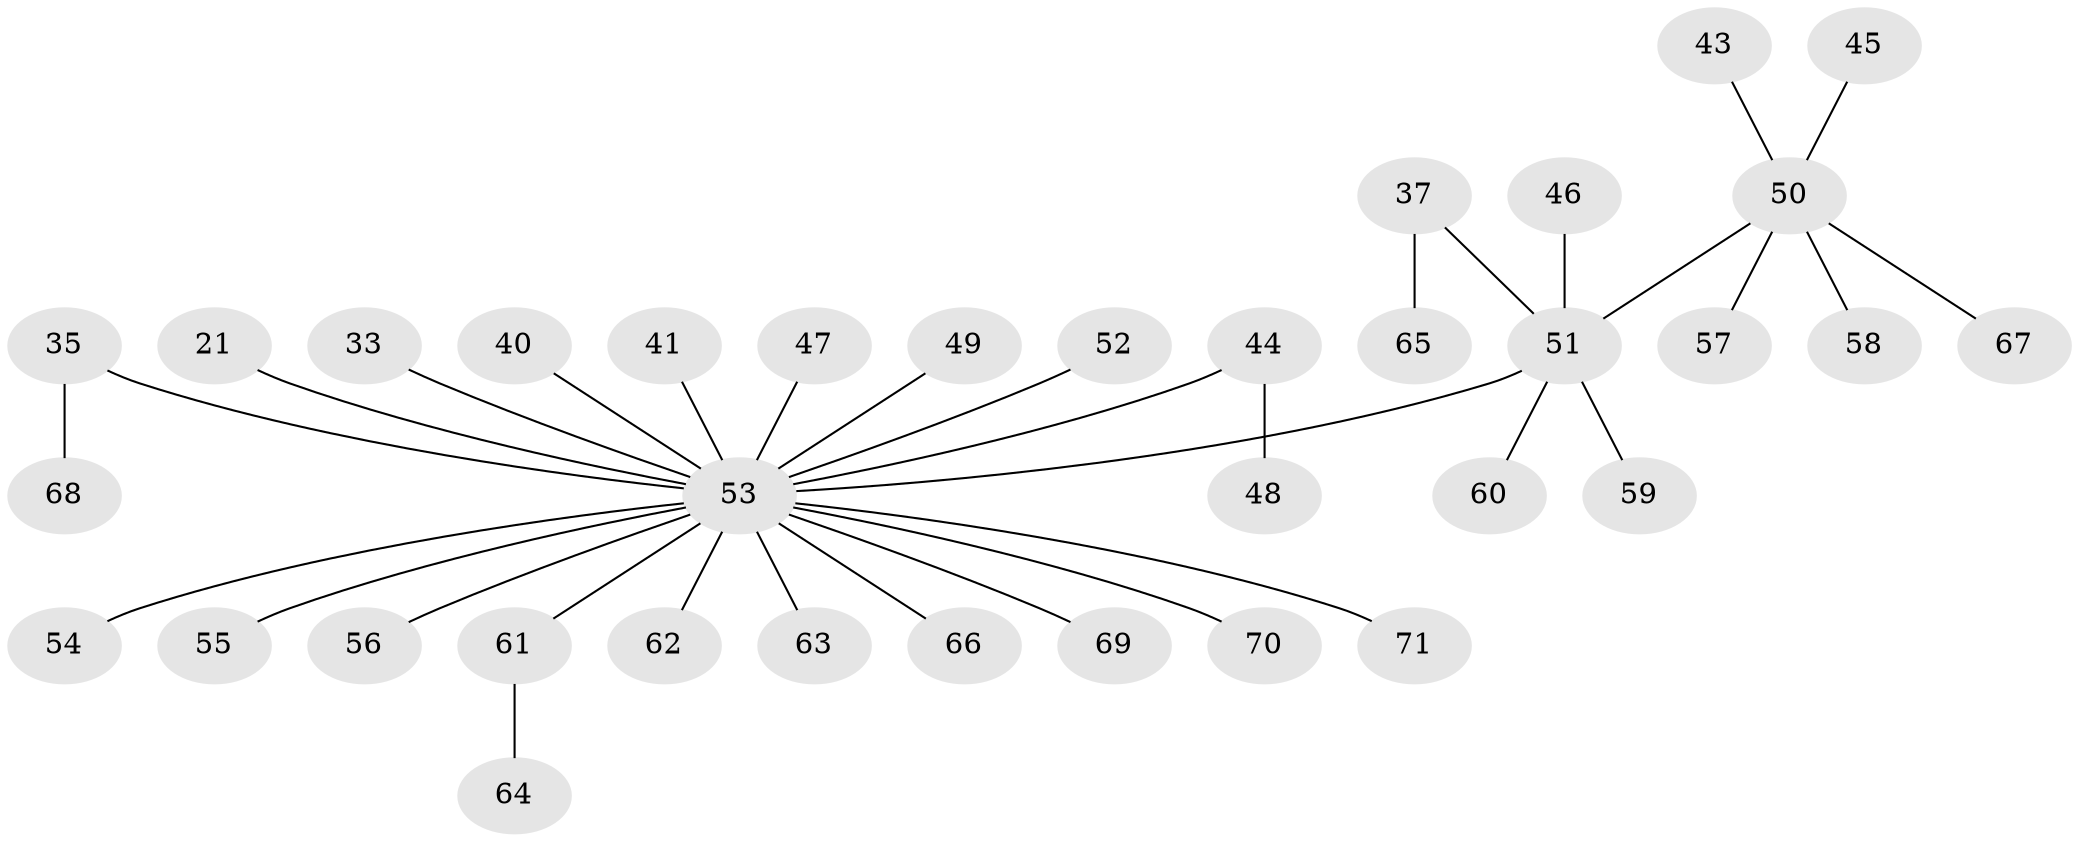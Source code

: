// original degree distribution, {4: 0.08450704225352113, 5: 0.04225352112676056, 3: 0.056338028169014086, 6: 0.014084507042253521, 7: 0.014084507042253521, 2: 0.28169014084507044, 1: 0.5070422535211268}
// Generated by graph-tools (version 1.1) at 2025/53/03/09/25 04:53:31]
// undirected, 35 vertices, 34 edges
graph export_dot {
graph [start="1"]
  node [color=gray90,style=filled];
  21;
  33;
  35;
  37;
  40;
  41;
  43;
  44;
  45;
  46;
  47;
  48;
  49;
  50 [super="+32"];
  51 [super="+39"];
  52;
  53 [super="+42+38+27+24+8+11"];
  54;
  55;
  56;
  57;
  58;
  59;
  60;
  61;
  62;
  63;
  64;
  65;
  66 [super="+15"];
  67;
  68;
  69;
  70;
  71;
  21 -- 53;
  33 -- 53;
  35 -- 68;
  35 -- 53;
  37 -- 65;
  37 -- 51;
  40 -- 53;
  41 -- 53;
  43 -- 50;
  44 -- 48;
  44 -- 53;
  45 -- 50;
  46 -- 51;
  47 -- 53;
  49 -- 53;
  50 -- 57;
  50 -- 67;
  50 -- 51;
  50 -- 58;
  51 -- 59;
  51 -- 60;
  51 -- 53;
  52 -- 53;
  53 -- 70;
  53 -- 62;
  53 -- 69;
  53 -- 54;
  53 -- 55;
  53 -- 56;
  53 -- 63;
  53 -- 61;
  53 -- 71;
  53 -- 66;
  61 -- 64;
}
